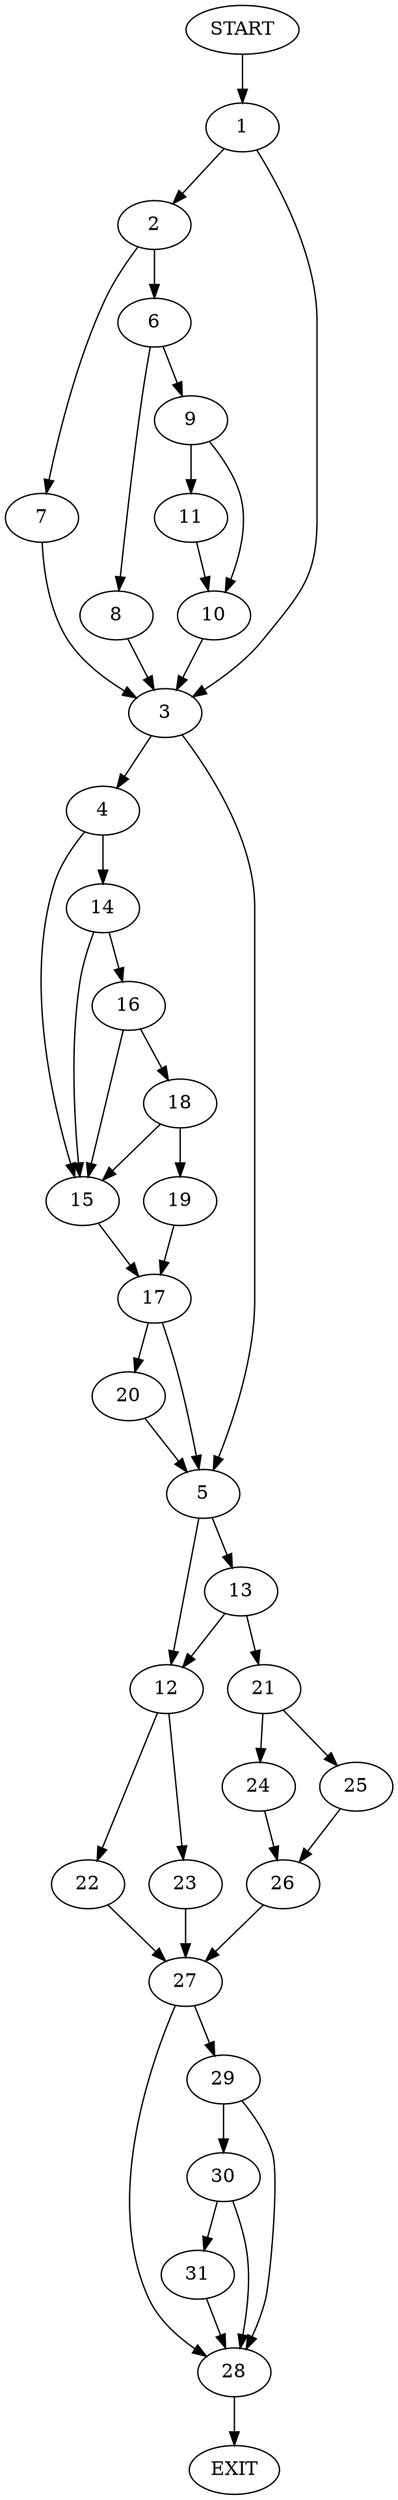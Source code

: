 digraph {
0 [label="START"]
32 [label="EXIT"]
0 -> 1
1 -> 2
1 -> 3
3 -> 4
3 -> 5
2 -> 6
2 -> 7
6 -> 8
6 -> 9
7 -> 3
8 -> 3
9 -> 10
9 -> 11
11 -> 10
10 -> 3
5 -> 12
5 -> 13
4 -> 14
4 -> 15
14 -> 15
14 -> 16
15 -> 17
16 -> 18
16 -> 15
18 -> 19
18 -> 15
19 -> 17
17 -> 20
17 -> 5
20 -> 5
13 -> 21
13 -> 12
12 -> 22
12 -> 23
21 -> 24
21 -> 25
25 -> 26
24 -> 26
26 -> 27
27 -> 28
27 -> 29
23 -> 27
22 -> 27
28 -> 32
29 -> 28
29 -> 30
30 -> 31
30 -> 28
31 -> 28
}
